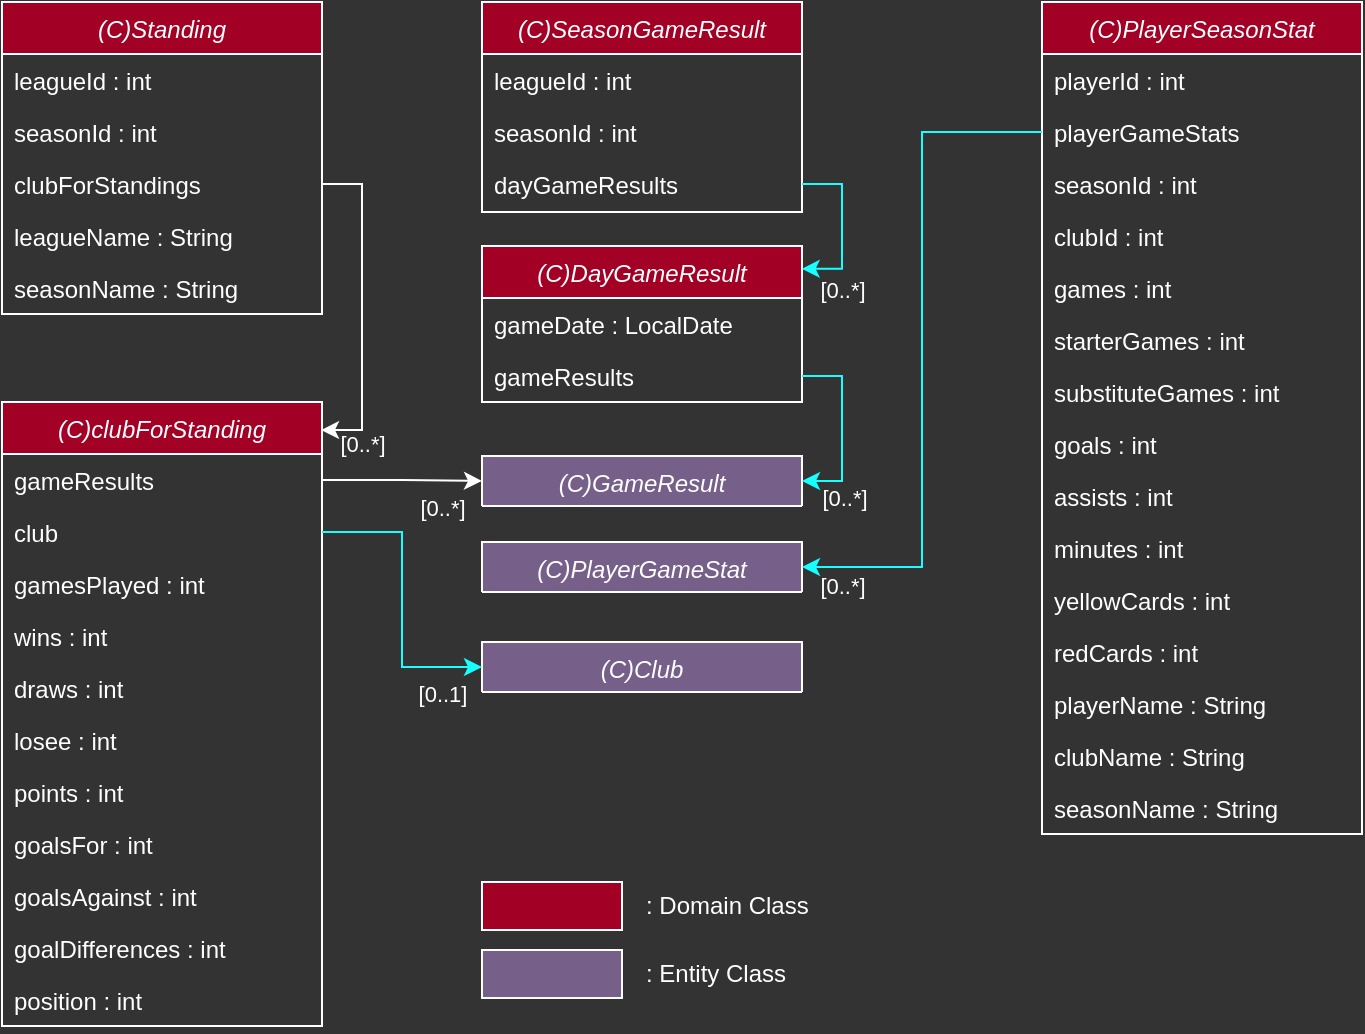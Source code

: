 <mxfile version="24.7.17">
  <diagram id="C5RBs43oDa-KdzZeNtuy" name="Page-1">
    <mxGraphModel dx="880" dy="532" grid="1" gridSize="10" guides="1" tooltips="1" connect="1" arrows="1" fold="1" page="1" pageScale="1" pageWidth="827" pageHeight="1169" background="#333333" math="0" shadow="0">
      <root>
        <mxCell id="WIyWlLk6GJQsqaUBKTNV-0" />
        <mxCell id="WIyWlLk6GJQsqaUBKTNV-1" parent="WIyWlLk6GJQsqaUBKTNV-0" />
        <mxCell id="zkfFHV4jXpPFQw0GAbJ--0" value="(C)SeasonGameResult" style="swimlane;fontStyle=2;align=center;verticalAlign=top;childLayout=stackLayout;horizontal=1;startSize=26;horizontalStack=0;resizeParent=1;resizeLast=0;collapsible=1;marginBottom=0;rounded=0;shadow=0;strokeWidth=1;fillColor=#a20025;strokeColor=#ffffff;fontColor=#ffffff;" parent="WIyWlLk6GJQsqaUBKTNV-1" vertex="1">
          <mxGeometry x="320" y="40" width="160" height="105" as="geometry">
            <mxRectangle x="230" y="140" width="160" height="26" as="alternateBounds" />
          </mxGeometry>
        </mxCell>
        <mxCell id="zkfFHV4jXpPFQw0GAbJ--2" value="leagueId : int" style="text;align=left;verticalAlign=top;spacingLeft=4;spacingRight=4;overflow=hidden;rotatable=0;points=[[0,0.5],[1,0.5]];portConstraint=eastwest;rounded=0;shadow=0;html=0;fontColor=#ffffff;" parent="zkfFHV4jXpPFQw0GAbJ--0" vertex="1">
          <mxGeometry y="26" width="160" height="26" as="geometry" />
        </mxCell>
        <mxCell id="zkfFHV4jXpPFQw0GAbJ--3" value="seasonId : int" style="text;align=left;verticalAlign=top;spacingLeft=4;spacingRight=4;overflow=hidden;rotatable=0;points=[[0,0.5],[1,0.5]];portConstraint=eastwest;rounded=0;shadow=0;html=0;fontColor=#ffffff;" parent="zkfFHV4jXpPFQw0GAbJ--0" vertex="1">
          <mxGeometry y="52" width="160" height="26" as="geometry" />
        </mxCell>
        <mxCell id="zkfFHV4jXpPFQw0GAbJ--1" value="dayGameResults" style="text;align=left;verticalAlign=top;spacingLeft=4;spacingRight=4;overflow=hidden;rotatable=0;points=[[0,0.5],[1,0.5]];portConstraint=eastwest;fontColor=#ffffff;" parent="zkfFHV4jXpPFQw0GAbJ--0" vertex="1">
          <mxGeometry y="78" width="160" height="26" as="geometry" />
        </mxCell>
        <mxCell id="81xM5wabuhDHvBCPDcSf-0" value="(C)DayGameResult" style="swimlane;fontStyle=2;align=center;verticalAlign=top;childLayout=stackLayout;horizontal=1;startSize=26;horizontalStack=0;resizeParent=1;resizeLast=0;collapsible=1;marginBottom=0;rounded=0;shadow=0;strokeWidth=1;fillColor=#a20025;strokeColor=#ffffff;fontColor=#ffffff;" parent="WIyWlLk6GJQsqaUBKTNV-1" vertex="1">
          <mxGeometry x="320" y="162" width="160" height="78" as="geometry">
            <mxRectangle x="230" y="140" width="160" height="26" as="alternateBounds" />
          </mxGeometry>
        </mxCell>
        <mxCell id="81xM5wabuhDHvBCPDcSf-1" value="gameDate : LocalDate" style="text;align=left;verticalAlign=top;spacingLeft=4;spacingRight=4;overflow=hidden;rotatable=0;points=[[0,0.5],[1,0.5]];portConstraint=eastwest;fontColor=#ffffff;" parent="81xM5wabuhDHvBCPDcSf-0" vertex="1">
          <mxGeometry y="26" width="160" height="26" as="geometry" />
        </mxCell>
        <mxCell id="81xM5wabuhDHvBCPDcSf-2" value="gameResults" style="text;align=left;verticalAlign=top;spacingLeft=4;spacingRight=4;overflow=hidden;rotatable=0;points=[[0,0.5],[1,0.5]];portConstraint=eastwest;rounded=0;shadow=0;html=0;fontColor=#ffffff;" parent="81xM5wabuhDHvBCPDcSf-0" vertex="1">
          <mxGeometry y="52" width="160" height="26" as="geometry" />
        </mxCell>
        <mxCell id="81xM5wabuhDHvBCPDcSf-4" value="(C)GameResult" style="swimlane;fontStyle=2;align=center;verticalAlign=top;childLayout=stackLayout;horizontal=1;startSize=26;horizontalStack=0;resizeParent=1;resizeLast=0;collapsible=1;marginBottom=0;rounded=0;shadow=0;strokeWidth=1;fillColor=#76608a;strokeColor=#ffffff;fontColor=#ffffff;" parent="WIyWlLk6GJQsqaUBKTNV-1" vertex="1">
          <mxGeometry x="320" y="267" width="160" height="25" as="geometry">
            <mxRectangle x="230" y="140" width="160" height="26" as="alternateBounds" />
          </mxGeometry>
        </mxCell>
        <mxCell id="81xM5wabuhDHvBCPDcSf-9" value="(C)Club" style="swimlane;fontStyle=2;align=center;verticalAlign=top;childLayout=stackLayout;horizontal=1;startSize=26;horizontalStack=0;resizeParent=1;resizeLast=0;collapsible=1;marginBottom=0;rounded=0;shadow=0;strokeWidth=1;fillColor=#76608a;strokeColor=#ffffff;fontColor=#ffffff;" parent="WIyWlLk6GJQsqaUBKTNV-1" vertex="1">
          <mxGeometry x="320" y="360" width="160" height="25" as="geometry">
            <mxRectangle x="230" y="140" width="160" height="26" as="alternateBounds" />
          </mxGeometry>
        </mxCell>
        <mxCell id="81xM5wabuhDHvBCPDcSf-10" value="(C)Standing" style="swimlane;fontStyle=2;align=center;verticalAlign=top;childLayout=stackLayout;horizontal=1;startSize=26;horizontalStack=0;resizeParent=1;resizeLast=0;collapsible=1;marginBottom=0;rounded=0;shadow=0;strokeWidth=1;fillColor=#a20025;strokeColor=#ffffff;fontColor=#ffffff;" parent="WIyWlLk6GJQsqaUBKTNV-1" vertex="1">
          <mxGeometry x="80" y="40" width="160" height="156" as="geometry">
            <mxRectangle x="230" y="140" width="160" height="26" as="alternateBounds" />
          </mxGeometry>
        </mxCell>
        <mxCell id="81xM5wabuhDHvBCPDcSf-11" value="leagueId : int" style="text;align=left;verticalAlign=top;spacingLeft=4;spacingRight=4;overflow=hidden;rotatable=0;points=[[0,0.5],[1,0.5]];portConstraint=eastwest;fontColor=#ffffff;" parent="81xM5wabuhDHvBCPDcSf-10" vertex="1">
          <mxGeometry y="26" width="160" height="26" as="geometry" />
        </mxCell>
        <mxCell id="81xM5wabuhDHvBCPDcSf-12" value="seasonId : int" style="text;align=left;verticalAlign=top;spacingLeft=4;spacingRight=4;overflow=hidden;rotatable=0;points=[[0,0.5],[1,0.5]];portConstraint=eastwest;rounded=0;shadow=0;html=0;fontColor=#ffffff;" parent="81xM5wabuhDHvBCPDcSf-10" vertex="1">
          <mxGeometry y="52" width="160" height="26" as="geometry" />
        </mxCell>
        <mxCell id="81xM5wabuhDHvBCPDcSf-13" value="clubForStandings" style="text;align=left;verticalAlign=top;spacingLeft=4;spacingRight=4;overflow=hidden;rotatable=0;points=[[0,0.5],[1,0.5]];portConstraint=eastwest;rounded=0;shadow=0;html=0;fontColor=#ffffff;" parent="81xM5wabuhDHvBCPDcSf-10" vertex="1">
          <mxGeometry y="78" width="160" height="26" as="geometry" />
        </mxCell>
        <mxCell id="81xM5wabuhDHvBCPDcSf-14" value="leagueName : String" style="text;align=left;verticalAlign=top;spacingLeft=4;spacingRight=4;overflow=hidden;rotatable=0;points=[[0,0.5],[1,0.5]];portConstraint=eastwest;rounded=0;shadow=0;html=0;fontColor=#ffffff;" parent="81xM5wabuhDHvBCPDcSf-10" vertex="1">
          <mxGeometry y="104" width="160" height="26" as="geometry" />
        </mxCell>
        <mxCell id="81xM5wabuhDHvBCPDcSf-15" value="seasonName : String" style="text;align=left;verticalAlign=top;spacingLeft=4;spacingRight=4;overflow=hidden;rotatable=0;points=[[0,0.5],[1,0.5]];portConstraint=eastwest;rounded=0;shadow=0;html=0;fontColor=#ffffff;" parent="81xM5wabuhDHvBCPDcSf-10" vertex="1">
          <mxGeometry y="130" width="160" height="26" as="geometry" />
        </mxCell>
        <mxCell id="81xM5wabuhDHvBCPDcSf-16" value="(C)clubForStanding" style="swimlane;fontStyle=2;align=center;verticalAlign=top;childLayout=stackLayout;horizontal=1;startSize=26;horizontalStack=0;resizeParent=1;resizeLast=0;collapsible=1;marginBottom=0;rounded=0;shadow=0;strokeWidth=1;fillColor=#a20025;strokeColor=#ffffff;fontColor=#ffffff;" parent="WIyWlLk6GJQsqaUBKTNV-1" vertex="1">
          <mxGeometry x="80" y="240" width="160" height="312" as="geometry">
            <mxRectangle x="230" y="140" width="160" height="26" as="alternateBounds" />
          </mxGeometry>
        </mxCell>
        <mxCell id="81xM5wabuhDHvBCPDcSf-17" value="gameResults" style="text;align=left;verticalAlign=top;spacingLeft=4;spacingRight=4;overflow=hidden;rotatable=0;points=[[0,0.5],[1,0.5]];portConstraint=eastwest;fontColor=#ffffff;" parent="81xM5wabuhDHvBCPDcSf-16" vertex="1">
          <mxGeometry y="26" width="160" height="26" as="geometry" />
        </mxCell>
        <mxCell id="81xM5wabuhDHvBCPDcSf-18" value="club" style="text;align=left;verticalAlign=top;spacingLeft=4;spacingRight=4;overflow=hidden;rotatable=0;points=[[0,0.5],[1,0.5]];portConstraint=eastwest;rounded=0;shadow=0;html=0;fontColor=#ffffff;" parent="81xM5wabuhDHvBCPDcSf-16" vertex="1">
          <mxGeometry y="52" width="160" height="26" as="geometry" />
        </mxCell>
        <mxCell id="81xM5wabuhDHvBCPDcSf-33" value="gamesPlayed : int" style="text;align=left;verticalAlign=top;spacingLeft=4;spacingRight=4;overflow=hidden;rotatable=0;points=[[0,0.5],[1,0.5]];portConstraint=eastwest;rounded=0;shadow=0;html=0;fontColor=#ffffff;" parent="81xM5wabuhDHvBCPDcSf-16" vertex="1">
          <mxGeometry y="78" width="160" height="26" as="geometry" />
        </mxCell>
        <mxCell id="81xM5wabuhDHvBCPDcSf-19" value="wins : int" style="text;align=left;verticalAlign=top;spacingLeft=4;spacingRight=4;overflow=hidden;rotatable=0;points=[[0,0.5],[1,0.5]];portConstraint=eastwest;rounded=0;shadow=0;html=0;fontColor=#ffffff;" parent="81xM5wabuhDHvBCPDcSf-16" vertex="1">
          <mxGeometry y="104" width="160" height="26" as="geometry" />
        </mxCell>
        <mxCell id="81xM5wabuhDHvBCPDcSf-20" value="draws : int" style="text;align=left;verticalAlign=top;spacingLeft=4;spacingRight=4;overflow=hidden;rotatable=0;points=[[0,0.5],[1,0.5]];portConstraint=eastwest;rounded=0;shadow=0;html=0;fontColor=#ffffff;" parent="81xM5wabuhDHvBCPDcSf-16" vertex="1">
          <mxGeometry y="130" width="160" height="26" as="geometry" />
        </mxCell>
        <mxCell id="81xM5wabuhDHvBCPDcSf-21" value="losee : int" style="text;align=left;verticalAlign=top;spacingLeft=4;spacingRight=4;overflow=hidden;rotatable=0;points=[[0,0.5],[1,0.5]];portConstraint=eastwest;rounded=0;shadow=0;html=0;fontColor=#ffffff;" parent="81xM5wabuhDHvBCPDcSf-16" vertex="1">
          <mxGeometry y="156" width="160" height="26" as="geometry" />
        </mxCell>
        <mxCell id="81xM5wabuhDHvBCPDcSf-29" value="points : int" style="text;align=left;verticalAlign=top;spacingLeft=4;spacingRight=4;overflow=hidden;rotatable=0;points=[[0,0.5],[1,0.5]];portConstraint=eastwest;rounded=0;shadow=0;html=0;fontColor=#ffffff;" parent="81xM5wabuhDHvBCPDcSf-16" vertex="1">
          <mxGeometry y="182" width="160" height="26" as="geometry" />
        </mxCell>
        <mxCell id="81xM5wabuhDHvBCPDcSf-30" value="goalsFor : int" style="text;align=left;verticalAlign=top;spacingLeft=4;spacingRight=4;overflow=hidden;rotatable=0;points=[[0,0.5],[1,0.5]];portConstraint=eastwest;rounded=0;shadow=0;html=0;fontColor=#ffffff;" parent="81xM5wabuhDHvBCPDcSf-16" vertex="1">
          <mxGeometry y="208" width="160" height="26" as="geometry" />
        </mxCell>
        <mxCell id="81xM5wabuhDHvBCPDcSf-28" value="goalsAgainst : int" style="text;align=left;verticalAlign=top;spacingLeft=4;spacingRight=4;overflow=hidden;rotatable=0;points=[[0,0.5],[1,0.5]];portConstraint=eastwest;rounded=0;shadow=0;html=0;fontColor=#ffffff;" parent="81xM5wabuhDHvBCPDcSf-16" vertex="1">
          <mxGeometry y="234" width="160" height="26" as="geometry" />
        </mxCell>
        <mxCell id="81xM5wabuhDHvBCPDcSf-32" value="goalDifferences : int" style="text;align=left;verticalAlign=top;spacingLeft=4;spacingRight=4;overflow=hidden;rotatable=0;points=[[0,0.5],[1,0.5]];portConstraint=eastwest;rounded=0;shadow=0;html=0;fontColor=#ffffff;" parent="81xM5wabuhDHvBCPDcSf-16" vertex="1">
          <mxGeometry y="260" width="160" height="26" as="geometry" />
        </mxCell>
        <mxCell id="81xM5wabuhDHvBCPDcSf-31" value="position : int" style="text;align=left;verticalAlign=top;spacingLeft=4;spacingRight=4;overflow=hidden;rotatable=0;points=[[0,0.5],[1,0.5]];portConstraint=eastwest;rounded=0;shadow=0;html=0;fontColor=#ffffff;" parent="81xM5wabuhDHvBCPDcSf-16" vertex="1">
          <mxGeometry y="286" width="160" height="26" as="geometry" />
        </mxCell>
        <mxCell id="81xM5wabuhDHvBCPDcSf-38" value="(C)PlayerSeasonStat" style="swimlane;fontStyle=2;align=center;verticalAlign=top;childLayout=stackLayout;horizontal=1;startSize=26;horizontalStack=0;resizeParent=1;resizeLast=0;collapsible=1;marginBottom=0;rounded=0;shadow=0;strokeWidth=1;fillColor=#a20025;strokeColor=#ffffff;fontColor=#ffffff;" parent="WIyWlLk6GJQsqaUBKTNV-1" vertex="1">
          <mxGeometry x="600" y="40" width="160" height="416" as="geometry">
            <mxRectangle x="230" y="140" width="160" height="26" as="alternateBounds" />
          </mxGeometry>
        </mxCell>
        <mxCell id="81xM5wabuhDHvBCPDcSf-39" value="playerId : int" style="text;align=left;verticalAlign=top;spacingLeft=4;spacingRight=4;overflow=hidden;rotatable=0;points=[[0,0.5],[1,0.5]];portConstraint=eastwest;fontColor=#ffffff;" parent="81xM5wabuhDHvBCPDcSf-38" vertex="1">
          <mxGeometry y="26" width="160" height="26" as="geometry" />
        </mxCell>
        <mxCell id="81xM5wabuhDHvBCPDcSf-40" value="playerGameStats" style="text;align=left;verticalAlign=top;spacingLeft=4;spacingRight=4;overflow=hidden;rotatable=0;points=[[0,0.5],[1,0.5]];portConstraint=eastwest;rounded=0;shadow=0;html=0;fontColor=#ffffff;" parent="81xM5wabuhDHvBCPDcSf-38" vertex="1">
          <mxGeometry y="52" width="160" height="26" as="geometry" />
        </mxCell>
        <mxCell id="81xM5wabuhDHvBCPDcSf-41" value="seasonId : int" style="text;align=left;verticalAlign=top;spacingLeft=4;spacingRight=4;overflow=hidden;rotatable=0;points=[[0,0.5],[1,0.5]];portConstraint=eastwest;rounded=0;shadow=0;html=0;fontColor=#ffffff;" parent="81xM5wabuhDHvBCPDcSf-38" vertex="1">
          <mxGeometry y="78" width="160" height="26" as="geometry" />
        </mxCell>
        <mxCell id="81xM5wabuhDHvBCPDcSf-42" value="clubId : int" style="text;align=left;verticalAlign=top;spacingLeft=4;spacingRight=4;overflow=hidden;rotatable=0;points=[[0,0.5],[1,0.5]];portConstraint=eastwest;rounded=0;shadow=0;html=0;fontColor=#ffffff;" parent="81xM5wabuhDHvBCPDcSf-38" vertex="1">
          <mxGeometry y="104" width="160" height="26" as="geometry" />
        </mxCell>
        <mxCell id="81xM5wabuhDHvBCPDcSf-43" value="games : int" style="text;align=left;verticalAlign=top;spacingLeft=4;spacingRight=4;overflow=hidden;rotatable=0;points=[[0,0.5],[1,0.5]];portConstraint=eastwest;rounded=0;shadow=0;html=0;fontColor=#ffffff;" parent="81xM5wabuhDHvBCPDcSf-38" vertex="1">
          <mxGeometry y="130" width="160" height="26" as="geometry" />
        </mxCell>
        <mxCell id="81xM5wabuhDHvBCPDcSf-44" value="starterGames : int" style="text;align=left;verticalAlign=top;spacingLeft=4;spacingRight=4;overflow=hidden;rotatable=0;points=[[0,0.5],[1,0.5]];portConstraint=eastwest;rounded=0;shadow=0;html=0;fontColor=#ffffff;" parent="81xM5wabuhDHvBCPDcSf-38" vertex="1">
          <mxGeometry y="156" width="160" height="26" as="geometry" />
        </mxCell>
        <mxCell id="81xM5wabuhDHvBCPDcSf-45" value="substituteGames : int" style="text;align=left;verticalAlign=top;spacingLeft=4;spacingRight=4;overflow=hidden;rotatable=0;points=[[0,0.5],[1,0.5]];portConstraint=eastwest;rounded=0;shadow=0;html=0;fontColor=#ffffff;" parent="81xM5wabuhDHvBCPDcSf-38" vertex="1">
          <mxGeometry y="182" width="160" height="26" as="geometry" />
        </mxCell>
        <mxCell id="81xM5wabuhDHvBCPDcSf-46" value="goals : int" style="text;align=left;verticalAlign=top;spacingLeft=4;spacingRight=4;overflow=hidden;rotatable=0;points=[[0,0.5],[1,0.5]];portConstraint=eastwest;rounded=0;shadow=0;html=0;fontColor=#ffffff;" parent="81xM5wabuhDHvBCPDcSf-38" vertex="1">
          <mxGeometry y="208" width="160" height="26" as="geometry" />
        </mxCell>
        <mxCell id="81xM5wabuhDHvBCPDcSf-47" value="assists : int" style="text;align=left;verticalAlign=top;spacingLeft=4;spacingRight=4;overflow=hidden;rotatable=0;points=[[0,0.5],[1,0.5]];portConstraint=eastwest;rounded=0;shadow=0;html=0;fontColor=#ffffff;" parent="81xM5wabuhDHvBCPDcSf-38" vertex="1">
          <mxGeometry y="234" width="160" height="26" as="geometry" />
        </mxCell>
        <mxCell id="81xM5wabuhDHvBCPDcSf-48" value="minutes : int" style="text;align=left;verticalAlign=top;spacingLeft=4;spacingRight=4;overflow=hidden;rotatable=0;points=[[0,0.5],[1,0.5]];portConstraint=eastwest;rounded=0;shadow=0;html=0;fontColor=#ffffff;" parent="81xM5wabuhDHvBCPDcSf-38" vertex="1">
          <mxGeometry y="260" width="160" height="26" as="geometry" />
        </mxCell>
        <mxCell id="81xM5wabuhDHvBCPDcSf-49" value="yellowCards : int" style="text;align=left;verticalAlign=top;spacingLeft=4;spacingRight=4;overflow=hidden;rotatable=0;points=[[0,0.5],[1,0.5]];portConstraint=eastwest;rounded=0;shadow=0;html=0;fontColor=#ffffff;" parent="81xM5wabuhDHvBCPDcSf-38" vertex="1">
          <mxGeometry y="286" width="160" height="26" as="geometry" />
        </mxCell>
        <mxCell id="81xM5wabuhDHvBCPDcSf-53" value="redCards : int" style="text;align=left;verticalAlign=top;spacingLeft=4;spacingRight=4;overflow=hidden;rotatable=0;points=[[0,0.5],[1,0.5]];portConstraint=eastwest;rounded=0;shadow=0;html=0;fontColor=#ffffff;" parent="81xM5wabuhDHvBCPDcSf-38" vertex="1">
          <mxGeometry y="312" width="160" height="26" as="geometry" />
        </mxCell>
        <mxCell id="81xM5wabuhDHvBCPDcSf-52" value="playerName : String" style="text;align=left;verticalAlign=top;spacingLeft=4;spacingRight=4;overflow=hidden;rotatable=0;points=[[0,0.5],[1,0.5]];portConstraint=eastwest;rounded=0;shadow=0;html=0;fontColor=#ffffff;" parent="81xM5wabuhDHvBCPDcSf-38" vertex="1">
          <mxGeometry y="338" width="160" height="26" as="geometry" />
        </mxCell>
        <mxCell id="81xM5wabuhDHvBCPDcSf-50" value="clubName : String" style="text;align=left;verticalAlign=top;spacingLeft=4;spacingRight=4;overflow=hidden;rotatable=0;points=[[0,0.5],[1,0.5]];portConstraint=eastwest;rounded=0;shadow=0;html=0;fontColor=#ffffff;" parent="81xM5wabuhDHvBCPDcSf-38" vertex="1">
          <mxGeometry y="364" width="160" height="26" as="geometry" />
        </mxCell>
        <mxCell id="81xM5wabuhDHvBCPDcSf-51" value="seasonName : String" style="text;align=left;verticalAlign=top;spacingLeft=4;spacingRight=4;overflow=hidden;rotatable=0;points=[[0,0.5],[1,0.5]];portConstraint=eastwest;rounded=0;shadow=0;html=0;fontColor=#ffffff;" parent="81xM5wabuhDHvBCPDcSf-38" vertex="1">
          <mxGeometry y="390" width="160" height="26" as="geometry" />
        </mxCell>
        <mxCell id="81xM5wabuhDHvBCPDcSf-54" value="(C)PlayerGameStat" style="swimlane;fontStyle=2;align=center;verticalAlign=top;childLayout=stackLayout;horizontal=1;startSize=26;horizontalStack=0;resizeParent=1;resizeLast=0;collapsible=1;marginBottom=0;rounded=0;shadow=0;strokeWidth=1;fillColor=#76608a;strokeColor=#ffffff;fontColor=#ffffff;" parent="WIyWlLk6GJQsqaUBKTNV-1" vertex="1">
          <mxGeometry x="320" y="310" width="160" height="25" as="geometry">
            <mxRectangle x="230" y="140" width="160" height="26" as="alternateBounds" />
          </mxGeometry>
        </mxCell>
        <mxCell id="Y1F86ggUAQXtHO70jQLn-0" style="edgeStyle=orthogonalEdgeStyle;rounded=0;orthogonalLoop=1;jettySize=auto;html=1;exitX=1;exitY=0.5;exitDx=0;exitDy=0;entryX=0;entryY=0.5;entryDx=0;entryDy=0;fontColor=#ffffff;strokeColor=#ffffff;" parent="WIyWlLk6GJQsqaUBKTNV-1" source="81xM5wabuhDHvBCPDcSf-17" target="81xM5wabuhDHvBCPDcSf-4" edge="1">
          <mxGeometry relative="1" as="geometry" />
        </mxCell>
        <mxCell id="Y1F86ggUAQXtHO70jQLn-10" value="[0..*]" style="edgeLabel;html=1;align=center;verticalAlign=middle;resizable=0;points=[];fontColor=#ffffff;labelBackgroundColor=none;" parent="Y1F86ggUAQXtHO70jQLn-0" vertex="1" connectable="0">
          <mxGeometry x="0.625" relative="1" as="geometry">
            <mxPoint x="-5" y="13" as="offset" />
          </mxGeometry>
        </mxCell>
        <mxCell id="Y1F86ggUAQXtHO70jQLn-1" style="edgeStyle=orthogonalEdgeStyle;rounded=0;orthogonalLoop=1;jettySize=auto;html=1;exitX=1;exitY=0.5;exitDx=0;exitDy=0;entryX=0;entryY=0.5;entryDx=0;entryDy=0;fontColor=#ffffff;strokeColor=#19ffff;" parent="WIyWlLk6GJQsqaUBKTNV-1" source="81xM5wabuhDHvBCPDcSf-18" target="81xM5wabuhDHvBCPDcSf-9" edge="1">
          <mxGeometry relative="1" as="geometry" />
        </mxCell>
        <mxCell id="Y1F86ggUAQXtHO70jQLn-9" value="[0..1]" style="edgeLabel;html=1;align=center;verticalAlign=middle;resizable=0;points=[];fontColor=#ffffff;labelBackgroundColor=none;" parent="Y1F86ggUAQXtHO70jQLn-1" vertex="1" connectable="0">
          <mxGeometry x="0.644" y="-1" relative="1" as="geometry">
            <mxPoint x="6" y="12" as="offset" />
          </mxGeometry>
        </mxCell>
        <mxCell id="Y1F86ggUAQXtHO70jQLn-2" style="edgeStyle=orthogonalEdgeStyle;rounded=0;orthogonalLoop=1;jettySize=auto;html=1;exitX=0;exitY=0.5;exitDx=0;exitDy=0;entryX=1;entryY=0.5;entryDx=0;entryDy=0;fontColor=#ffffff;strokeColor=#19ffff;" parent="WIyWlLk6GJQsqaUBKTNV-1" source="81xM5wabuhDHvBCPDcSf-40" target="81xM5wabuhDHvBCPDcSf-54" edge="1">
          <mxGeometry relative="1" as="geometry" />
        </mxCell>
        <mxCell id="Y1F86ggUAQXtHO70jQLn-11" value="[0..*]" style="edgeLabel;html=1;align=center;verticalAlign=middle;resizable=0;points=[];fontColor=#ffffff;labelBackgroundColor=none;labelBorderColor=none;" parent="Y1F86ggUAQXtHO70jQLn-2" vertex="1" connectable="0">
          <mxGeometry x="0.918" y="1" relative="1" as="geometry">
            <mxPoint x="6" y="8" as="offset" />
          </mxGeometry>
        </mxCell>
        <mxCell id="Y1F86ggUAQXtHO70jQLn-3" style="edgeStyle=orthogonalEdgeStyle;rounded=0;orthogonalLoop=1;jettySize=auto;html=1;exitX=1;exitY=0.5;exitDx=0;exitDy=0;entryX=1;entryY=0.5;entryDx=0;entryDy=0;fontColor=#ffffff;strokeColor=#19ffff;" parent="WIyWlLk6GJQsqaUBKTNV-1" source="81xM5wabuhDHvBCPDcSf-2" target="81xM5wabuhDHvBCPDcSf-4" edge="1">
          <mxGeometry relative="1" as="geometry" />
        </mxCell>
        <mxCell id="Y1F86ggUAQXtHO70jQLn-12" value="[0..*]" style="edgeLabel;html=1;align=center;verticalAlign=middle;resizable=0;points=[];fontColor=#ffffff;labelBackgroundColor=none;" parent="Y1F86ggUAQXtHO70jQLn-3" vertex="1" connectable="0">
          <mxGeometry x="0.666" y="1" relative="1" as="geometry">
            <mxPoint x="5" y="7" as="offset" />
          </mxGeometry>
        </mxCell>
        <mxCell id="Y1F86ggUAQXtHO70jQLn-5" style="edgeStyle=orthogonalEdgeStyle;rounded=0;orthogonalLoop=1;jettySize=auto;html=1;exitX=1;exitY=0.5;exitDx=0;exitDy=0;entryX=0.999;entryY=0.146;entryDx=0;entryDy=0;entryPerimeter=0;fontColor=#ffffff;strokeColor=#19ffff;" parent="WIyWlLk6GJQsqaUBKTNV-1" source="zkfFHV4jXpPFQw0GAbJ--1" target="81xM5wabuhDHvBCPDcSf-0" edge="1">
          <mxGeometry relative="1" as="geometry" />
        </mxCell>
        <mxCell id="Y1F86ggUAQXtHO70jQLn-13" value="[0..*]" style="edgeLabel;html=1;align=center;verticalAlign=middle;resizable=0;points=[];fontColor=#ffffff;labelBackgroundColor=none;" parent="Y1F86ggUAQXtHO70jQLn-5" vertex="1" connectable="0">
          <mxGeometry x="0.622" y="1" relative="1" as="geometry">
            <mxPoint x="4" y="9" as="offset" />
          </mxGeometry>
        </mxCell>
        <mxCell id="Y1F86ggUAQXtHO70jQLn-7" style="edgeStyle=orthogonalEdgeStyle;rounded=0;orthogonalLoop=1;jettySize=auto;html=1;exitX=1;exitY=0.5;exitDx=0;exitDy=0;entryX=0.997;entryY=0.045;entryDx=0;entryDy=0;entryPerimeter=0;fontColor=#ffffff;strokeColor=#ffffff;" parent="WIyWlLk6GJQsqaUBKTNV-1" source="81xM5wabuhDHvBCPDcSf-13" target="81xM5wabuhDHvBCPDcSf-16" edge="1">
          <mxGeometry relative="1" as="geometry" />
        </mxCell>
        <mxCell id="Y1F86ggUAQXtHO70jQLn-8" value="[0..*]" style="edgeLabel;html=1;align=center;verticalAlign=middle;resizable=0;points=[];fontColor=#ffffff;labelBackgroundColor=none;" parent="Y1F86ggUAQXtHO70jQLn-7" vertex="1" connectable="0">
          <mxGeometry x="-0.183" y="-3" relative="1" as="geometry">
            <mxPoint x="3" y="83" as="offset" />
          </mxGeometry>
        </mxCell>
        <mxCell id="3ealdFFRiOhIiaUGkkmM-0" value="" style="group" vertex="1" connectable="0" parent="WIyWlLk6GJQsqaUBKTNV-1">
          <mxGeometry x="320" y="480" width="180" height="58" as="geometry" />
        </mxCell>
        <mxCell id="81xM5wabuhDHvBCPDcSf-68" value="" style="rounded=0;whiteSpace=wrap;html=1;fillColor=#a20025;strokeColor=#ffffff;fontColor=#ffffff;" parent="3ealdFFRiOhIiaUGkkmM-0" vertex="1">
          <mxGeometry width="70" height="24" as="geometry" />
        </mxCell>
        <mxCell id="81xM5wabuhDHvBCPDcSf-71" value=": Domain Class" style="rounded=0;whiteSpace=wrap;html=1;align=left;strokeColor=#202020;fillColor=#202020;strokeWidth=0;fontColor=#ffffff;opacity=0;" parent="3ealdFFRiOhIiaUGkkmM-0" vertex="1">
          <mxGeometry x="80" width="100" height="24" as="geometry" />
        </mxCell>
        <mxCell id="81xM5wabuhDHvBCPDcSf-70" value="" style="rounded=0;whiteSpace=wrap;html=1;fillColor=#76608a;strokeColor=#ffffff;fontColor=#ffffff;" parent="3ealdFFRiOhIiaUGkkmM-0" vertex="1">
          <mxGeometry y="34" width="70" height="24" as="geometry" />
        </mxCell>
        <mxCell id="81xM5wabuhDHvBCPDcSf-72" value=": Entity Class" style="rounded=0;whiteSpace=wrap;html=1;align=left;strokeColor=#202020;fillColor=#202020;fontColor=#ffffff;opacity=0;" parent="3ealdFFRiOhIiaUGkkmM-0" vertex="1">
          <mxGeometry x="80" y="34" width="100" height="24" as="geometry" />
        </mxCell>
      </root>
    </mxGraphModel>
  </diagram>
</mxfile>
